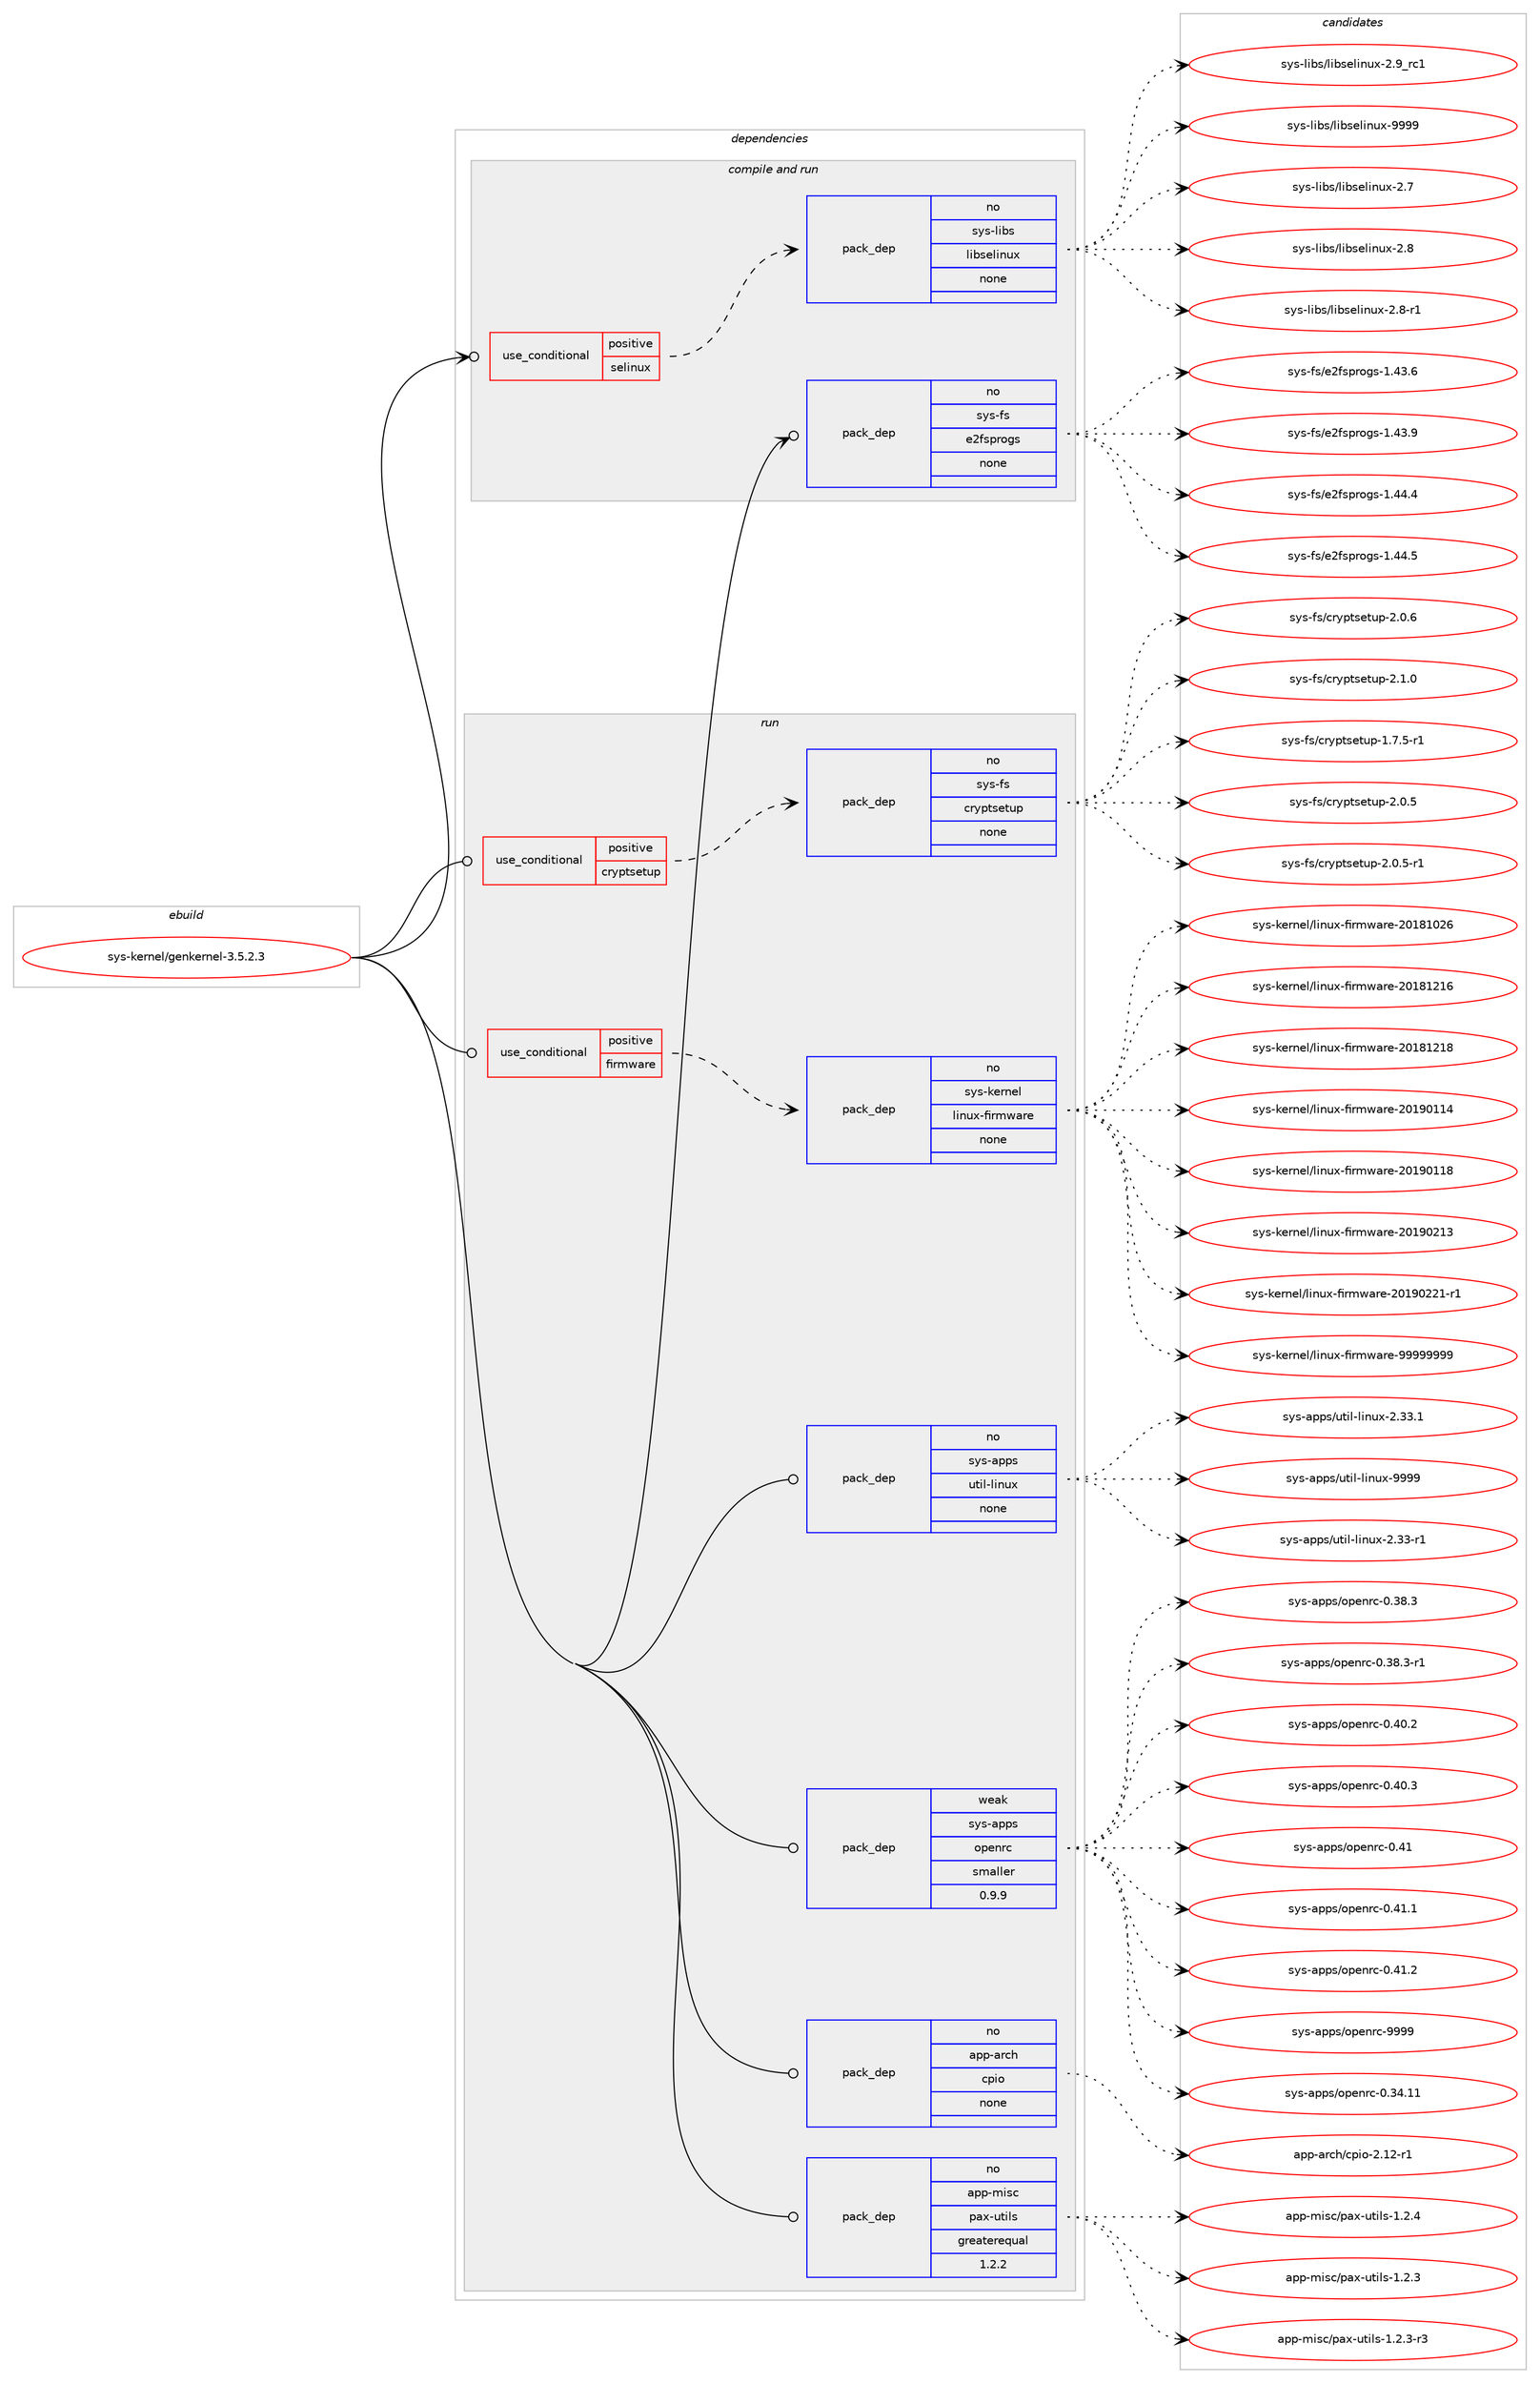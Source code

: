 digraph prolog {

# *************
# Graph options
# *************

newrank=true;
concentrate=true;
compound=true;
graph [rankdir=LR,fontname=Helvetica,fontsize=10,ranksep=1.5];#, ranksep=2.5, nodesep=0.2];
edge  [arrowhead=vee];
node  [fontname=Helvetica,fontsize=10];

# **********
# The ebuild
# **********

subgraph cluster_leftcol {
color=gray;
rank=same;
label=<<i>ebuild</i>>;
id [label="sys-kernel/genkernel-3.5.2.3", color=red, width=4, href="../sys-kernel/genkernel-3.5.2.3.svg"];
}

# ****************
# The dependencies
# ****************

subgraph cluster_midcol {
color=gray;
label=<<i>dependencies</i>>;
subgraph cluster_compile {
fillcolor="#eeeeee";
style=filled;
label=<<i>compile</i>>;
}
subgraph cluster_compileandrun {
fillcolor="#eeeeee";
style=filled;
label=<<i>compile and run</i>>;
subgraph cond275 {
dependency3082 [label=<<TABLE BORDER="0" CELLBORDER="1" CELLSPACING="0" CELLPADDING="4"><TR><TD ROWSPAN="3" CELLPADDING="10">use_conditional</TD></TR><TR><TD>positive</TD></TR><TR><TD>selinux</TD></TR></TABLE>>, shape=none, color=red];
subgraph pack2749 {
dependency3083 [label=<<TABLE BORDER="0" CELLBORDER="1" CELLSPACING="0" CELLPADDING="4" WIDTH="220"><TR><TD ROWSPAN="6" CELLPADDING="30">pack_dep</TD></TR><TR><TD WIDTH="110">no</TD></TR><TR><TD>sys-libs</TD></TR><TR><TD>libselinux</TD></TR><TR><TD>none</TD></TR><TR><TD></TD></TR></TABLE>>, shape=none, color=blue];
}
dependency3082:e -> dependency3083:w [weight=20,style="dashed",arrowhead="vee"];
}
id:e -> dependency3082:w [weight=20,style="solid",arrowhead="odotvee"];
subgraph pack2750 {
dependency3084 [label=<<TABLE BORDER="0" CELLBORDER="1" CELLSPACING="0" CELLPADDING="4" WIDTH="220"><TR><TD ROWSPAN="6" CELLPADDING="30">pack_dep</TD></TR><TR><TD WIDTH="110">no</TD></TR><TR><TD>sys-fs</TD></TR><TR><TD>e2fsprogs</TD></TR><TR><TD>none</TD></TR><TR><TD></TD></TR></TABLE>>, shape=none, color=blue];
}
id:e -> dependency3084:w [weight=20,style="solid",arrowhead="odotvee"];
}
subgraph cluster_run {
fillcolor="#eeeeee";
style=filled;
label=<<i>run</i>>;
subgraph cond276 {
dependency3085 [label=<<TABLE BORDER="0" CELLBORDER="1" CELLSPACING="0" CELLPADDING="4"><TR><TD ROWSPAN="3" CELLPADDING="10">use_conditional</TD></TR><TR><TD>positive</TD></TR><TR><TD>cryptsetup</TD></TR></TABLE>>, shape=none, color=red];
subgraph pack2751 {
dependency3086 [label=<<TABLE BORDER="0" CELLBORDER="1" CELLSPACING="0" CELLPADDING="4" WIDTH="220"><TR><TD ROWSPAN="6" CELLPADDING="30">pack_dep</TD></TR><TR><TD WIDTH="110">no</TD></TR><TR><TD>sys-fs</TD></TR><TR><TD>cryptsetup</TD></TR><TR><TD>none</TD></TR><TR><TD></TD></TR></TABLE>>, shape=none, color=blue];
}
dependency3085:e -> dependency3086:w [weight=20,style="dashed",arrowhead="vee"];
}
id:e -> dependency3085:w [weight=20,style="solid",arrowhead="odot"];
subgraph cond277 {
dependency3087 [label=<<TABLE BORDER="0" CELLBORDER="1" CELLSPACING="0" CELLPADDING="4"><TR><TD ROWSPAN="3" CELLPADDING="10">use_conditional</TD></TR><TR><TD>positive</TD></TR><TR><TD>firmware</TD></TR></TABLE>>, shape=none, color=red];
subgraph pack2752 {
dependency3088 [label=<<TABLE BORDER="0" CELLBORDER="1" CELLSPACING="0" CELLPADDING="4" WIDTH="220"><TR><TD ROWSPAN="6" CELLPADDING="30">pack_dep</TD></TR><TR><TD WIDTH="110">no</TD></TR><TR><TD>sys-kernel</TD></TR><TR><TD>linux-firmware</TD></TR><TR><TD>none</TD></TR><TR><TD></TD></TR></TABLE>>, shape=none, color=blue];
}
dependency3087:e -> dependency3088:w [weight=20,style="dashed",arrowhead="vee"];
}
id:e -> dependency3087:w [weight=20,style="solid",arrowhead="odot"];
subgraph pack2753 {
dependency3089 [label=<<TABLE BORDER="0" CELLBORDER="1" CELLSPACING="0" CELLPADDING="4" WIDTH="220"><TR><TD ROWSPAN="6" CELLPADDING="30">pack_dep</TD></TR><TR><TD WIDTH="110">no</TD></TR><TR><TD>app-arch</TD></TR><TR><TD>cpio</TD></TR><TR><TD>none</TD></TR><TR><TD></TD></TR></TABLE>>, shape=none, color=blue];
}
id:e -> dependency3089:w [weight=20,style="solid",arrowhead="odot"];
subgraph pack2754 {
dependency3090 [label=<<TABLE BORDER="0" CELLBORDER="1" CELLSPACING="0" CELLPADDING="4" WIDTH="220"><TR><TD ROWSPAN="6" CELLPADDING="30">pack_dep</TD></TR><TR><TD WIDTH="110">no</TD></TR><TR><TD>app-misc</TD></TR><TR><TD>pax-utils</TD></TR><TR><TD>greaterequal</TD></TR><TR><TD>1.2.2</TD></TR></TABLE>>, shape=none, color=blue];
}
id:e -> dependency3090:w [weight=20,style="solid",arrowhead="odot"];
subgraph pack2755 {
dependency3091 [label=<<TABLE BORDER="0" CELLBORDER="1" CELLSPACING="0" CELLPADDING="4" WIDTH="220"><TR><TD ROWSPAN="6" CELLPADDING="30">pack_dep</TD></TR><TR><TD WIDTH="110">no</TD></TR><TR><TD>sys-apps</TD></TR><TR><TD>util-linux</TD></TR><TR><TD>none</TD></TR><TR><TD></TD></TR></TABLE>>, shape=none, color=blue];
}
id:e -> dependency3091:w [weight=20,style="solid",arrowhead="odot"];
subgraph pack2756 {
dependency3092 [label=<<TABLE BORDER="0" CELLBORDER="1" CELLSPACING="0" CELLPADDING="4" WIDTH="220"><TR><TD ROWSPAN="6" CELLPADDING="30">pack_dep</TD></TR><TR><TD WIDTH="110">weak</TD></TR><TR><TD>sys-apps</TD></TR><TR><TD>openrc</TD></TR><TR><TD>smaller</TD></TR><TR><TD>0.9.9</TD></TR></TABLE>>, shape=none, color=blue];
}
id:e -> dependency3092:w [weight=20,style="solid",arrowhead="odot"];
}
}

# **************
# The candidates
# **************

subgraph cluster_choices {
rank=same;
color=gray;
label=<<i>candidates</i>>;

subgraph choice2749 {
color=black;
nodesep=1;
choice1151211154510810598115471081059811510110810511011712045504655 [label="sys-libs/libselinux-2.7", color=red, width=4,href="../sys-libs/libselinux-2.7.svg"];
choice1151211154510810598115471081059811510110810511011712045504656 [label="sys-libs/libselinux-2.8", color=red, width=4,href="../sys-libs/libselinux-2.8.svg"];
choice11512111545108105981154710810598115101108105110117120455046564511449 [label="sys-libs/libselinux-2.8-r1", color=red, width=4,href="../sys-libs/libselinux-2.8-r1.svg"];
choice1151211154510810598115471081059811510110810511011712045504657951149949 [label="sys-libs/libselinux-2.9_rc1", color=red, width=4,href="../sys-libs/libselinux-2.9_rc1.svg"];
choice115121115451081059811547108105981151011081051101171204557575757 [label="sys-libs/libselinux-9999", color=red, width=4,href="../sys-libs/libselinux-9999.svg"];
dependency3083:e -> choice1151211154510810598115471081059811510110810511011712045504655:w [style=dotted,weight="100"];
dependency3083:e -> choice1151211154510810598115471081059811510110810511011712045504656:w [style=dotted,weight="100"];
dependency3083:e -> choice11512111545108105981154710810598115101108105110117120455046564511449:w [style=dotted,weight="100"];
dependency3083:e -> choice1151211154510810598115471081059811510110810511011712045504657951149949:w [style=dotted,weight="100"];
dependency3083:e -> choice115121115451081059811547108105981151011081051101171204557575757:w [style=dotted,weight="100"];
}
subgraph choice2750 {
color=black;
nodesep=1;
choice11512111545102115471015010211511211411110311545494652514654 [label="sys-fs/e2fsprogs-1.43.6", color=red, width=4,href="../sys-fs/e2fsprogs-1.43.6.svg"];
choice11512111545102115471015010211511211411110311545494652514657 [label="sys-fs/e2fsprogs-1.43.9", color=red, width=4,href="../sys-fs/e2fsprogs-1.43.9.svg"];
choice11512111545102115471015010211511211411110311545494652524652 [label="sys-fs/e2fsprogs-1.44.4", color=red, width=4,href="../sys-fs/e2fsprogs-1.44.4.svg"];
choice11512111545102115471015010211511211411110311545494652524653 [label="sys-fs/e2fsprogs-1.44.5", color=red, width=4,href="../sys-fs/e2fsprogs-1.44.5.svg"];
dependency3084:e -> choice11512111545102115471015010211511211411110311545494652514654:w [style=dotted,weight="100"];
dependency3084:e -> choice11512111545102115471015010211511211411110311545494652514657:w [style=dotted,weight="100"];
dependency3084:e -> choice11512111545102115471015010211511211411110311545494652524652:w [style=dotted,weight="100"];
dependency3084:e -> choice11512111545102115471015010211511211411110311545494652524653:w [style=dotted,weight="100"];
}
subgraph choice2751 {
color=black;
nodesep=1;
choice1151211154510211547991141211121161151011161171124549465546534511449 [label="sys-fs/cryptsetup-1.7.5-r1", color=red, width=4,href="../sys-fs/cryptsetup-1.7.5-r1.svg"];
choice115121115451021154799114121112116115101116117112455046484653 [label="sys-fs/cryptsetup-2.0.5", color=red, width=4,href="../sys-fs/cryptsetup-2.0.5.svg"];
choice1151211154510211547991141211121161151011161171124550464846534511449 [label="sys-fs/cryptsetup-2.0.5-r1", color=red, width=4,href="../sys-fs/cryptsetup-2.0.5-r1.svg"];
choice115121115451021154799114121112116115101116117112455046484654 [label="sys-fs/cryptsetup-2.0.6", color=red, width=4,href="../sys-fs/cryptsetup-2.0.6.svg"];
choice115121115451021154799114121112116115101116117112455046494648 [label="sys-fs/cryptsetup-2.1.0", color=red, width=4,href="../sys-fs/cryptsetup-2.1.0.svg"];
dependency3086:e -> choice1151211154510211547991141211121161151011161171124549465546534511449:w [style=dotted,weight="100"];
dependency3086:e -> choice115121115451021154799114121112116115101116117112455046484653:w [style=dotted,weight="100"];
dependency3086:e -> choice1151211154510211547991141211121161151011161171124550464846534511449:w [style=dotted,weight="100"];
dependency3086:e -> choice115121115451021154799114121112116115101116117112455046484654:w [style=dotted,weight="100"];
dependency3086:e -> choice115121115451021154799114121112116115101116117112455046494648:w [style=dotted,weight="100"];
}
subgraph choice2752 {
color=black;
nodesep=1;
choice11512111545107101114110101108471081051101171204510210511410911997114101455048495649485054 [label="sys-kernel/linux-firmware-20181026", color=red, width=4,href="../sys-kernel/linux-firmware-20181026.svg"];
choice11512111545107101114110101108471081051101171204510210511410911997114101455048495649504954 [label="sys-kernel/linux-firmware-20181216", color=red, width=4,href="../sys-kernel/linux-firmware-20181216.svg"];
choice11512111545107101114110101108471081051101171204510210511410911997114101455048495649504956 [label="sys-kernel/linux-firmware-20181218", color=red, width=4,href="../sys-kernel/linux-firmware-20181218.svg"];
choice11512111545107101114110101108471081051101171204510210511410911997114101455048495748494952 [label="sys-kernel/linux-firmware-20190114", color=red, width=4,href="../sys-kernel/linux-firmware-20190114.svg"];
choice11512111545107101114110101108471081051101171204510210511410911997114101455048495748494956 [label="sys-kernel/linux-firmware-20190118", color=red, width=4,href="../sys-kernel/linux-firmware-20190118.svg"];
choice11512111545107101114110101108471081051101171204510210511410911997114101455048495748504951 [label="sys-kernel/linux-firmware-20190213", color=red, width=4,href="../sys-kernel/linux-firmware-20190213.svg"];
choice115121115451071011141101011084710810511011712045102105114109119971141014550484957485050494511449 [label="sys-kernel/linux-firmware-20190221-r1", color=red, width=4,href="../sys-kernel/linux-firmware-20190221-r1.svg"];
choice11512111545107101114110101108471081051101171204510210511410911997114101455757575757575757 [label="sys-kernel/linux-firmware-99999999", color=red, width=4,href="../sys-kernel/linux-firmware-99999999.svg"];
dependency3088:e -> choice11512111545107101114110101108471081051101171204510210511410911997114101455048495649485054:w [style=dotted,weight="100"];
dependency3088:e -> choice11512111545107101114110101108471081051101171204510210511410911997114101455048495649504954:w [style=dotted,weight="100"];
dependency3088:e -> choice11512111545107101114110101108471081051101171204510210511410911997114101455048495649504956:w [style=dotted,weight="100"];
dependency3088:e -> choice11512111545107101114110101108471081051101171204510210511410911997114101455048495748494952:w [style=dotted,weight="100"];
dependency3088:e -> choice11512111545107101114110101108471081051101171204510210511410911997114101455048495748494956:w [style=dotted,weight="100"];
dependency3088:e -> choice11512111545107101114110101108471081051101171204510210511410911997114101455048495748504951:w [style=dotted,weight="100"];
dependency3088:e -> choice115121115451071011141101011084710810511011712045102105114109119971141014550484957485050494511449:w [style=dotted,weight="100"];
dependency3088:e -> choice11512111545107101114110101108471081051101171204510210511410911997114101455757575757575757:w [style=dotted,weight="100"];
}
subgraph choice2753 {
color=black;
nodesep=1;
choice97112112459711499104479911210511145504649504511449 [label="app-arch/cpio-2.12-r1", color=red, width=4,href="../app-arch/cpio-2.12-r1.svg"];
dependency3089:e -> choice97112112459711499104479911210511145504649504511449:w [style=dotted,weight="100"];
}
subgraph choice2754 {
color=black;
nodesep=1;
choice971121124510910511599471129712045117116105108115454946504651 [label="app-misc/pax-utils-1.2.3", color=red, width=4,href="../app-misc/pax-utils-1.2.3.svg"];
choice9711211245109105115994711297120451171161051081154549465046514511451 [label="app-misc/pax-utils-1.2.3-r3", color=red, width=4,href="../app-misc/pax-utils-1.2.3-r3.svg"];
choice971121124510910511599471129712045117116105108115454946504652 [label="app-misc/pax-utils-1.2.4", color=red, width=4,href="../app-misc/pax-utils-1.2.4.svg"];
dependency3090:e -> choice971121124510910511599471129712045117116105108115454946504651:w [style=dotted,weight="100"];
dependency3090:e -> choice9711211245109105115994711297120451171161051081154549465046514511451:w [style=dotted,weight="100"];
dependency3090:e -> choice971121124510910511599471129712045117116105108115454946504652:w [style=dotted,weight="100"];
}
subgraph choice2755 {
color=black;
nodesep=1;
choice1151211154597112112115471171161051084510810511011712045504651514511449 [label="sys-apps/util-linux-2.33-r1", color=red, width=4,href="../sys-apps/util-linux-2.33-r1.svg"];
choice1151211154597112112115471171161051084510810511011712045504651514649 [label="sys-apps/util-linux-2.33.1", color=red, width=4,href="../sys-apps/util-linux-2.33.1.svg"];
choice115121115459711211211547117116105108451081051101171204557575757 [label="sys-apps/util-linux-9999", color=red, width=4,href="../sys-apps/util-linux-9999.svg"];
dependency3091:e -> choice1151211154597112112115471171161051084510810511011712045504651514511449:w [style=dotted,weight="100"];
dependency3091:e -> choice1151211154597112112115471171161051084510810511011712045504651514649:w [style=dotted,weight="100"];
dependency3091:e -> choice115121115459711211211547117116105108451081051101171204557575757:w [style=dotted,weight="100"];
}
subgraph choice2756 {
color=black;
nodesep=1;
choice115121115459711211211547111112101110114994548465152464949 [label="sys-apps/openrc-0.34.11", color=red, width=4,href="../sys-apps/openrc-0.34.11.svg"];
choice1151211154597112112115471111121011101149945484651564651 [label="sys-apps/openrc-0.38.3", color=red, width=4,href="../sys-apps/openrc-0.38.3.svg"];
choice11512111545971121121154711111210111011499454846515646514511449 [label="sys-apps/openrc-0.38.3-r1", color=red, width=4,href="../sys-apps/openrc-0.38.3-r1.svg"];
choice1151211154597112112115471111121011101149945484652484650 [label="sys-apps/openrc-0.40.2", color=red, width=4,href="../sys-apps/openrc-0.40.2.svg"];
choice1151211154597112112115471111121011101149945484652484651 [label="sys-apps/openrc-0.40.3", color=red, width=4,href="../sys-apps/openrc-0.40.3.svg"];
choice115121115459711211211547111112101110114994548465249 [label="sys-apps/openrc-0.41", color=red, width=4,href="../sys-apps/openrc-0.41.svg"];
choice1151211154597112112115471111121011101149945484652494649 [label="sys-apps/openrc-0.41.1", color=red, width=4,href="../sys-apps/openrc-0.41.1.svg"];
choice1151211154597112112115471111121011101149945484652494650 [label="sys-apps/openrc-0.41.2", color=red, width=4,href="../sys-apps/openrc-0.41.2.svg"];
choice115121115459711211211547111112101110114994557575757 [label="sys-apps/openrc-9999", color=red, width=4,href="../sys-apps/openrc-9999.svg"];
dependency3092:e -> choice115121115459711211211547111112101110114994548465152464949:w [style=dotted,weight="100"];
dependency3092:e -> choice1151211154597112112115471111121011101149945484651564651:w [style=dotted,weight="100"];
dependency3092:e -> choice11512111545971121121154711111210111011499454846515646514511449:w [style=dotted,weight="100"];
dependency3092:e -> choice1151211154597112112115471111121011101149945484652484650:w [style=dotted,weight="100"];
dependency3092:e -> choice1151211154597112112115471111121011101149945484652484651:w [style=dotted,weight="100"];
dependency3092:e -> choice115121115459711211211547111112101110114994548465249:w [style=dotted,weight="100"];
dependency3092:e -> choice1151211154597112112115471111121011101149945484652494649:w [style=dotted,weight="100"];
dependency3092:e -> choice1151211154597112112115471111121011101149945484652494650:w [style=dotted,weight="100"];
dependency3092:e -> choice115121115459711211211547111112101110114994557575757:w [style=dotted,weight="100"];
}
}

}
